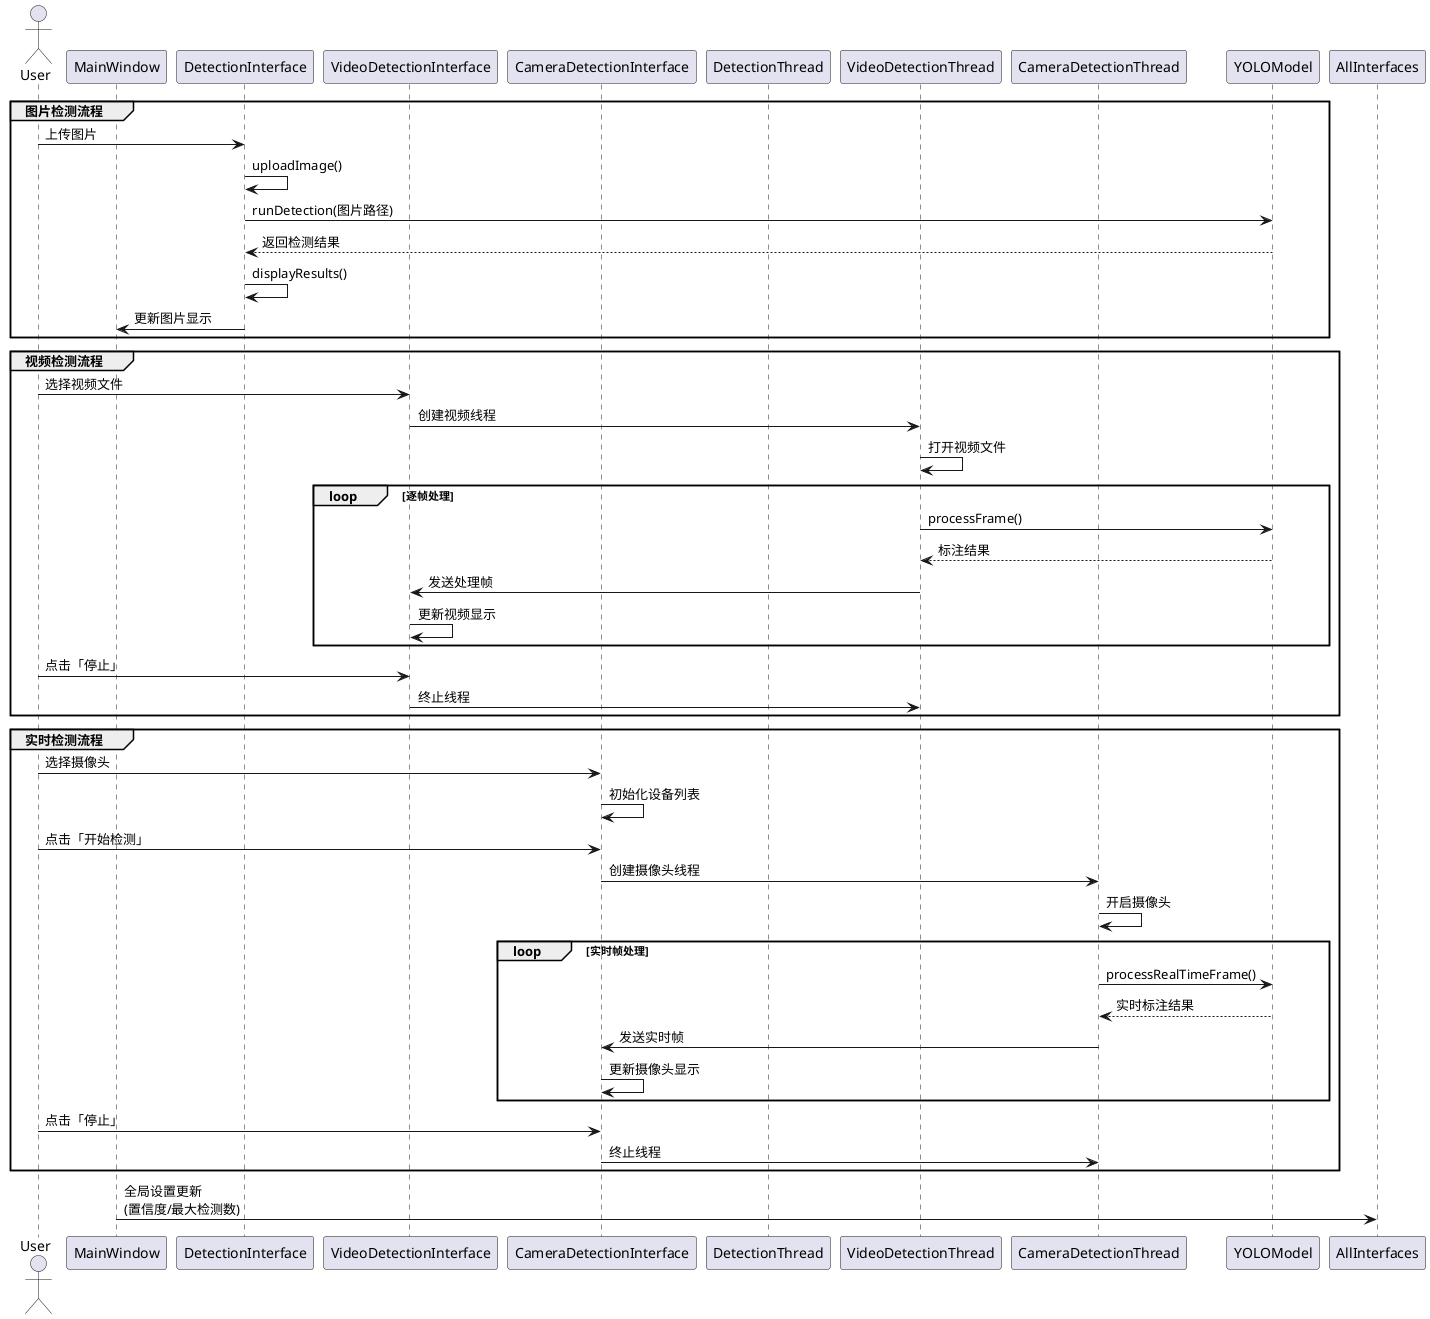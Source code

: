 @startuml CompleteSequenceDiagram

actor User
participant MainWindow
participant DetectionInterface
participant VideoDetectionInterface
participant CameraDetectionInterface
participant DetectionThread
participant VideoDetectionThread
participant CameraDetectionThread
participant YOLOModel

group 图片检测流程
User -> DetectionInterface: 上传图片
DetectionInterface -> DetectionInterface: uploadImage()
DetectionInterface -> YOLOModel: runDetection(图片路径)
YOLOModel --> DetectionInterface: 返回检测结果
DetectionInterface -> DetectionInterface: displayResults()
DetectionInterface -> MainWindow: 更新图片显示
end

group 视频检测流程
User -> VideoDetectionInterface: 选择视频文件
VideoDetectionInterface -> VideoDetectionThread: 创建视频线程
VideoDetectionThread -> VideoDetectionThread: 打开视频文件
loop 逐帧处理
VideoDetectionThread -> YOLOModel: processFrame()
YOLOModel --> VideoDetectionThread: 标注结果
VideoDetectionThread -> VideoDetectionInterface: 发送处理帧
VideoDetectionInterface -> VideoDetectionInterface: 更新视频显示
end
User -> VideoDetectionInterface: 点击「停止」
VideoDetectionInterface -> VideoDetectionThread: 终止线程
end

group 实时检测流程
User -> CameraDetectionInterface: 选择摄像头
CameraDetectionInterface -> CameraDetectionInterface: 初始化设备列表
User -> CameraDetectionInterface: 点击「开始检测」
CameraDetectionInterface -> CameraDetectionThread: 创建摄像头线程
CameraDetectionThread -> CameraDetectionThread: 开启摄像头
loop 实时帧处理
CameraDetectionThread -> YOLOModel: processRealTimeFrame()
YOLOModel --> CameraDetectionThread: 实时标注结果
CameraDetectionThread -> CameraDetectionInterface: 发送实时帧
CameraDetectionInterface -> CameraDetectionInterface: 更新摄像头显示
end
User -> CameraDetectionInterface: 点击「停止」
CameraDetectionInterface -> CameraDetectionThread: 终止线程
end

MainWindow -> AllInterfaces: 全局设置更新\n(置信度/最大检测数)

@enduml


